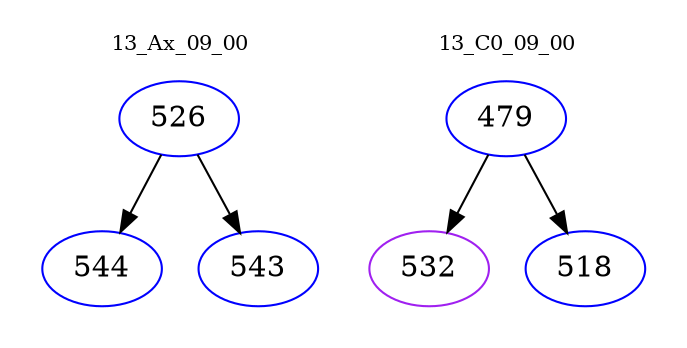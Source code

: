 digraph{
subgraph cluster_0 {
color = white
label = "13_Ax_09_00";
fontsize=10;
T0_526 [label="526", color="blue"]
T0_526 -> T0_544 [color="black"]
T0_544 [label="544", color="blue"]
T0_526 -> T0_543 [color="black"]
T0_543 [label="543", color="blue"]
}
subgraph cluster_1 {
color = white
label = "13_C0_09_00";
fontsize=10;
T1_479 [label="479", color="blue"]
T1_479 -> T1_532 [color="black"]
T1_532 [label="532", color="purple"]
T1_479 -> T1_518 [color="black"]
T1_518 [label="518", color="blue"]
}
}
